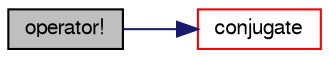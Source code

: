 digraph "operator!"
{
  bgcolor="transparent";
  edge [fontname="FreeSans",fontsize="10",labelfontname="FreeSans",labelfontsize="10"];
  node [fontname="FreeSans",fontsize="10",shape=record];
  rankdir="LR";
  Node5232 [label="operator!",height=0.2,width=0.4,color="black", fillcolor="grey75", style="filled", fontcolor="black"];
  Node5232 -> Node5233 [color="midnightblue",fontsize="10",style="solid",fontname="FreeSans"];
  Node5233 [label="conjugate",height=0.2,width=0.4,color="red",URL="$a27630.html#aff2feaa30941104967d5793168c5e92c"];
}
